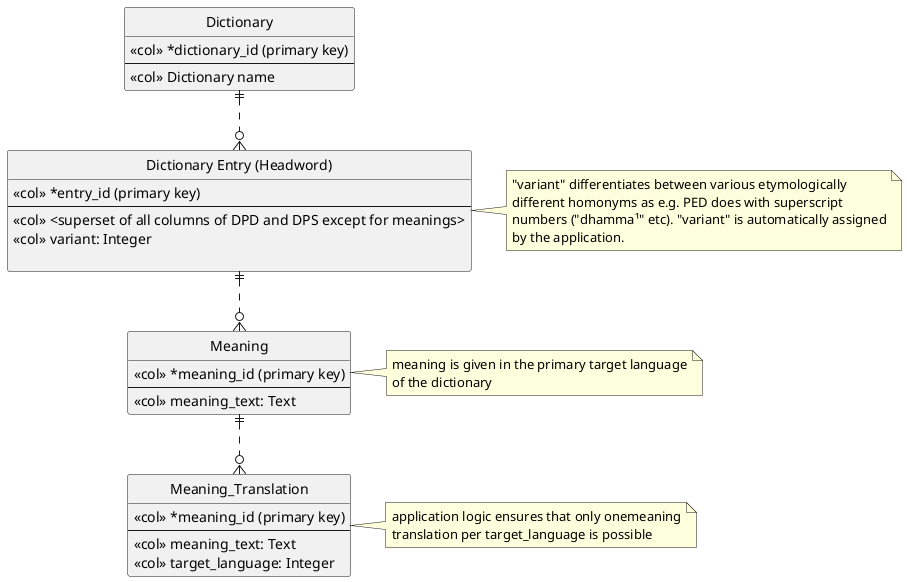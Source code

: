 @startuml
skinparam wrapWidth 650

hide circle 
entity "Dictionary" as dict {
<<col>> *dictionary_id (primary key)
--
<<col>> Dictionary name 
}

entity "Dictionary Entry (Headword)" as entry {
<<col>> *entry_id (primary key)
--
<<col>> <superset of all columns of DPD and DPS except for meanings>
<<col>> variant: Integer 

}
note right of entry: "variant" differentiates between various etymologically\ndifferent homonyms as e.g. PED does with superscript\nnumbers ("dhamma¹" etc). "variant" is automatically assigned\nby the application.

entity "Meaning" as meaning {
<<col>> *meaning_id (primary key)
--
<<col>> meaning_text: Text
}
note right of meaning: meaning is given in the primary target language\nof the dictionary


entity "Meaning_Translation" as meaning_translation {
<<col>> *meaning_id (primary key)
--
<<col>> meaning_text: Text
<<col>> target_language: Integer 
}
note right of meaning_translation: application logic ensures that only onemeaning\ntranslation per target_language is possible

 dict ||..o{ entry
 entry ||..o{ meaning
 meaning ||..o{ meaning_translation 
@enduml